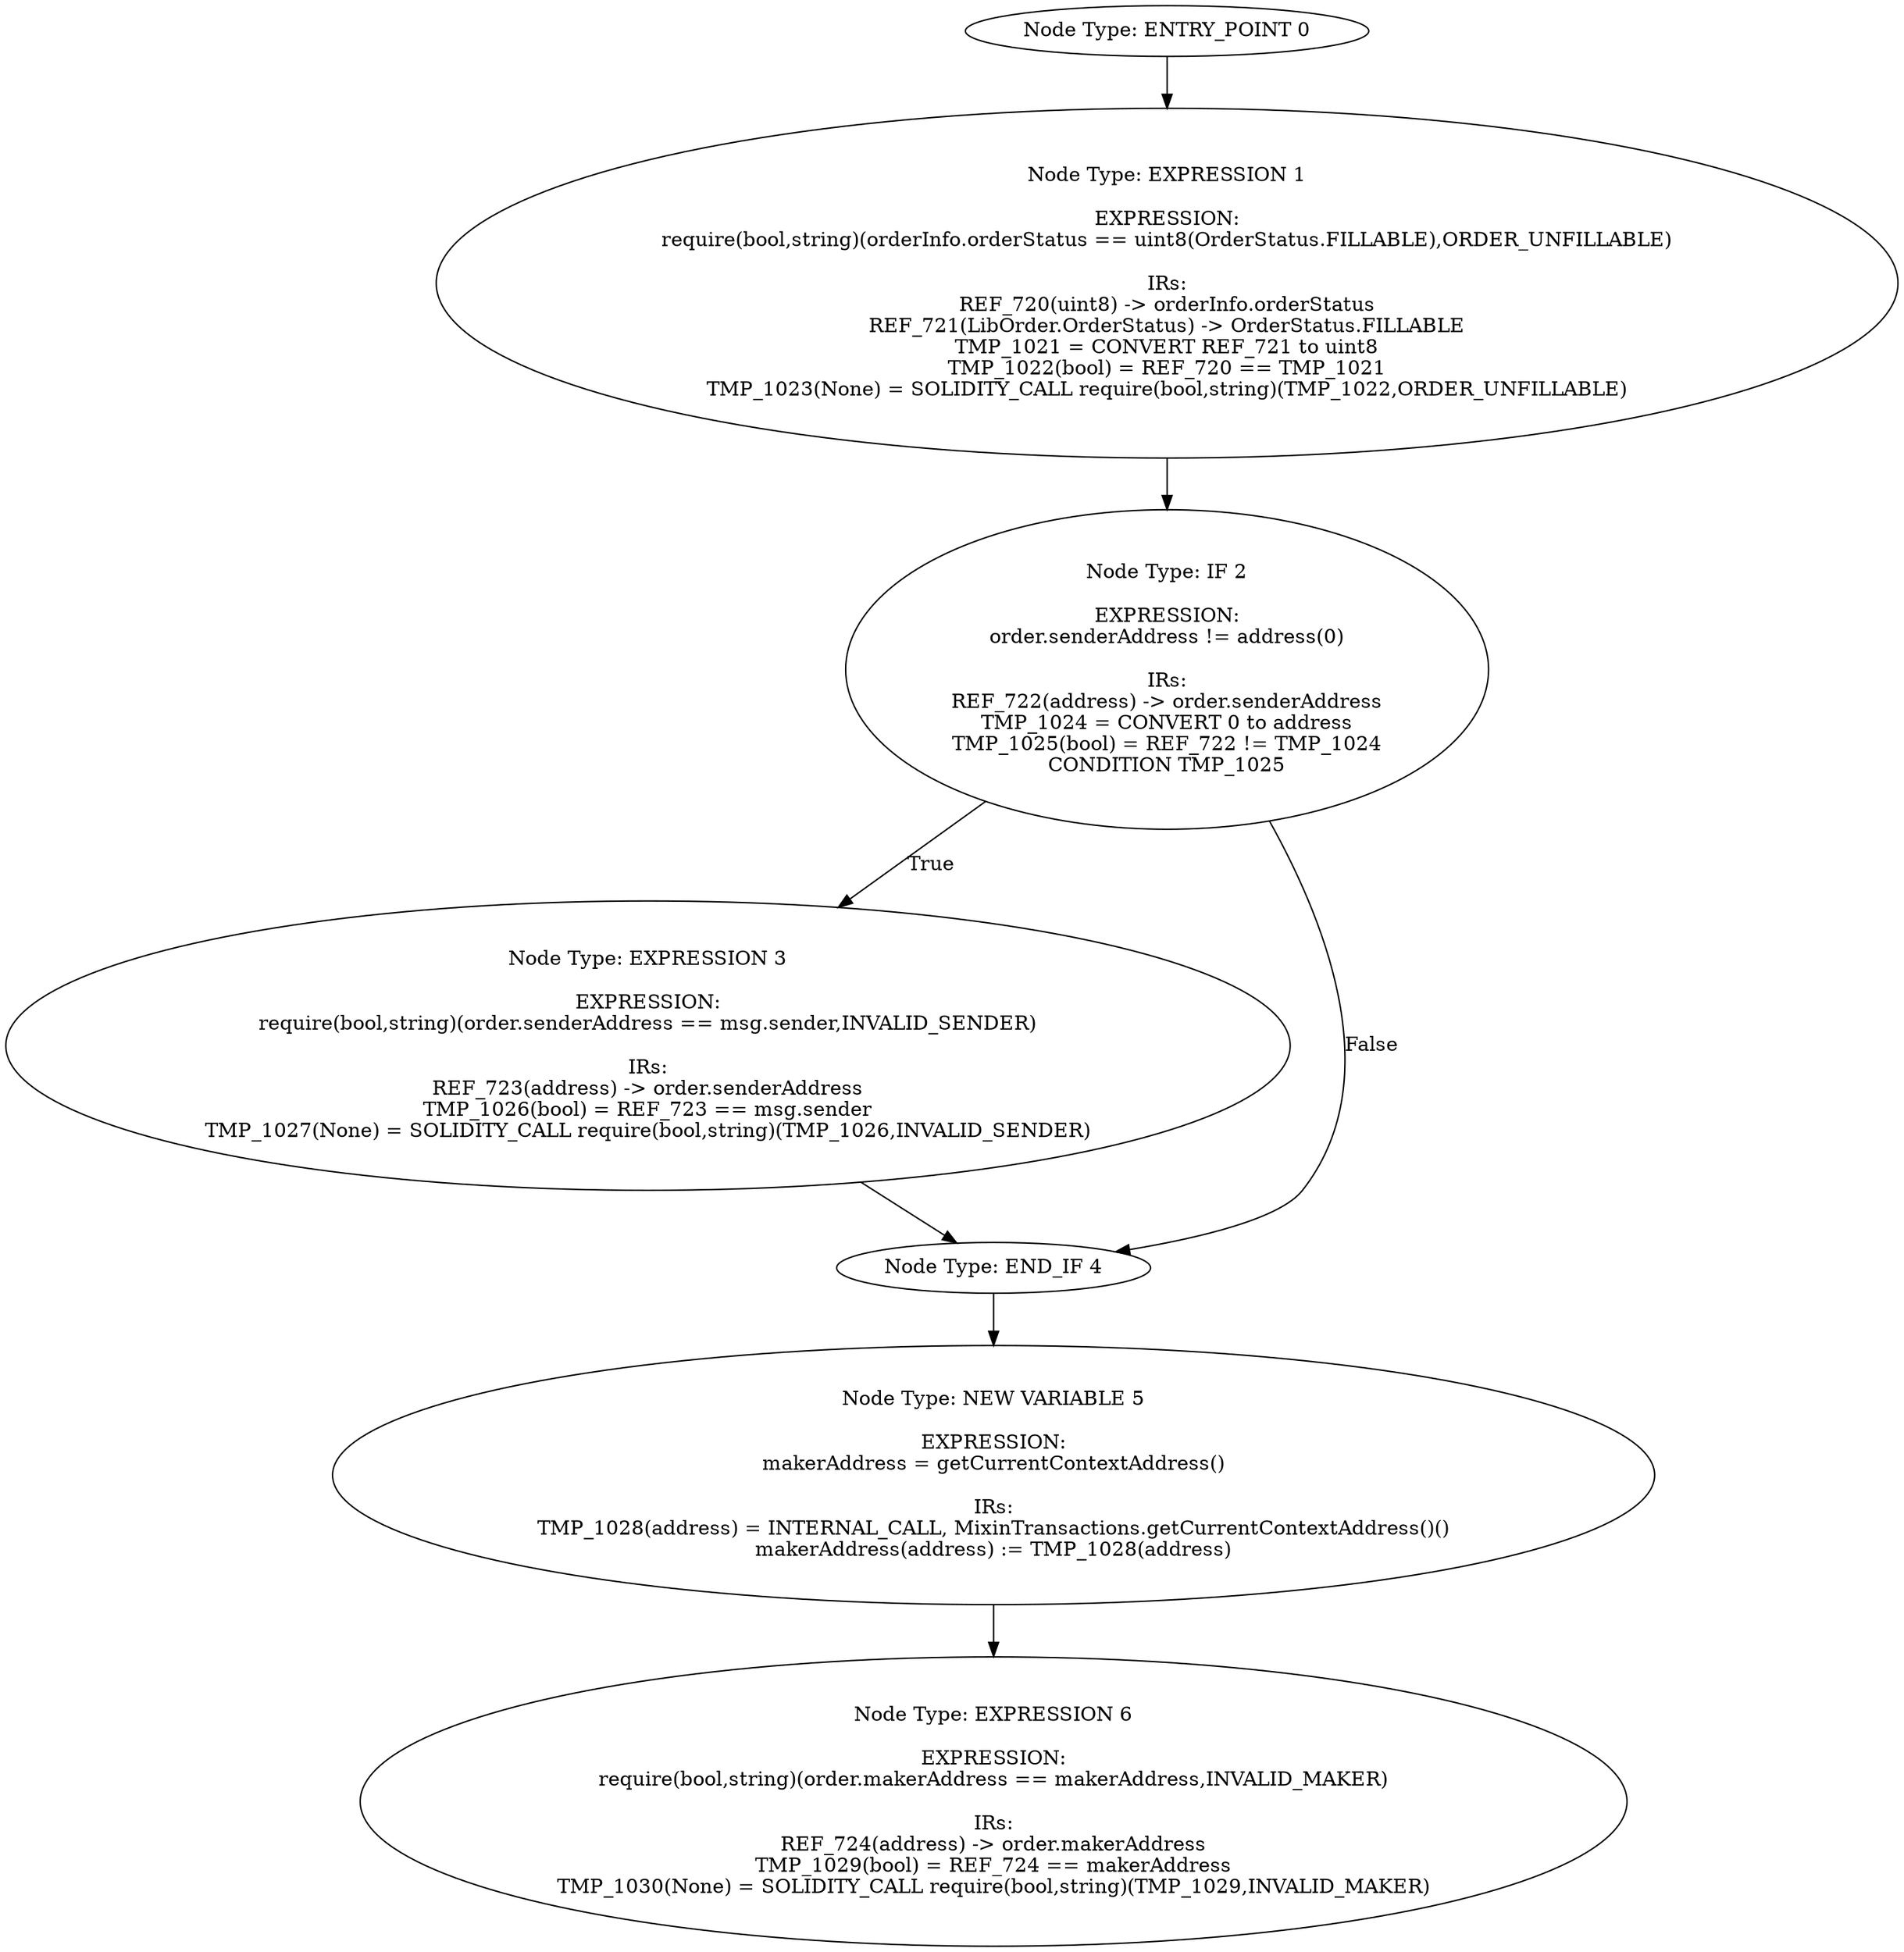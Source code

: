 digraph{
0[label="Node Type: ENTRY_POINT 0
"];
0->1;
1[label="Node Type: EXPRESSION 1

EXPRESSION:
require(bool,string)(orderInfo.orderStatus == uint8(OrderStatus.FILLABLE),ORDER_UNFILLABLE)

IRs:
REF_720(uint8) -> orderInfo.orderStatus
REF_721(LibOrder.OrderStatus) -> OrderStatus.FILLABLE
TMP_1021 = CONVERT REF_721 to uint8
TMP_1022(bool) = REF_720 == TMP_1021
TMP_1023(None) = SOLIDITY_CALL require(bool,string)(TMP_1022,ORDER_UNFILLABLE)"];
1->2;
2[label="Node Type: IF 2

EXPRESSION:
order.senderAddress != address(0)

IRs:
REF_722(address) -> order.senderAddress
TMP_1024 = CONVERT 0 to address
TMP_1025(bool) = REF_722 != TMP_1024
CONDITION TMP_1025"];
2->3[label="True"];
2->4[label="False"];
3[label="Node Type: EXPRESSION 3

EXPRESSION:
require(bool,string)(order.senderAddress == msg.sender,INVALID_SENDER)

IRs:
REF_723(address) -> order.senderAddress
TMP_1026(bool) = REF_723 == msg.sender
TMP_1027(None) = SOLIDITY_CALL require(bool,string)(TMP_1026,INVALID_SENDER)"];
3->4;
4[label="Node Type: END_IF 4
"];
4->5;
5[label="Node Type: NEW VARIABLE 5

EXPRESSION:
makerAddress = getCurrentContextAddress()

IRs:
TMP_1028(address) = INTERNAL_CALL, MixinTransactions.getCurrentContextAddress()()
makerAddress(address) := TMP_1028(address)"];
5->6;
6[label="Node Type: EXPRESSION 6

EXPRESSION:
require(bool,string)(order.makerAddress == makerAddress,INVALID_MAKER)

IRs:
REF_724(address) -> order.makerAddress
TMP_1029(bool) = REF_724 == makerAddress
TMP_1030(None) = SOLIDITY_CALL require(bool,string)(TMP_1029,INVALID_MAKER)"];
}

